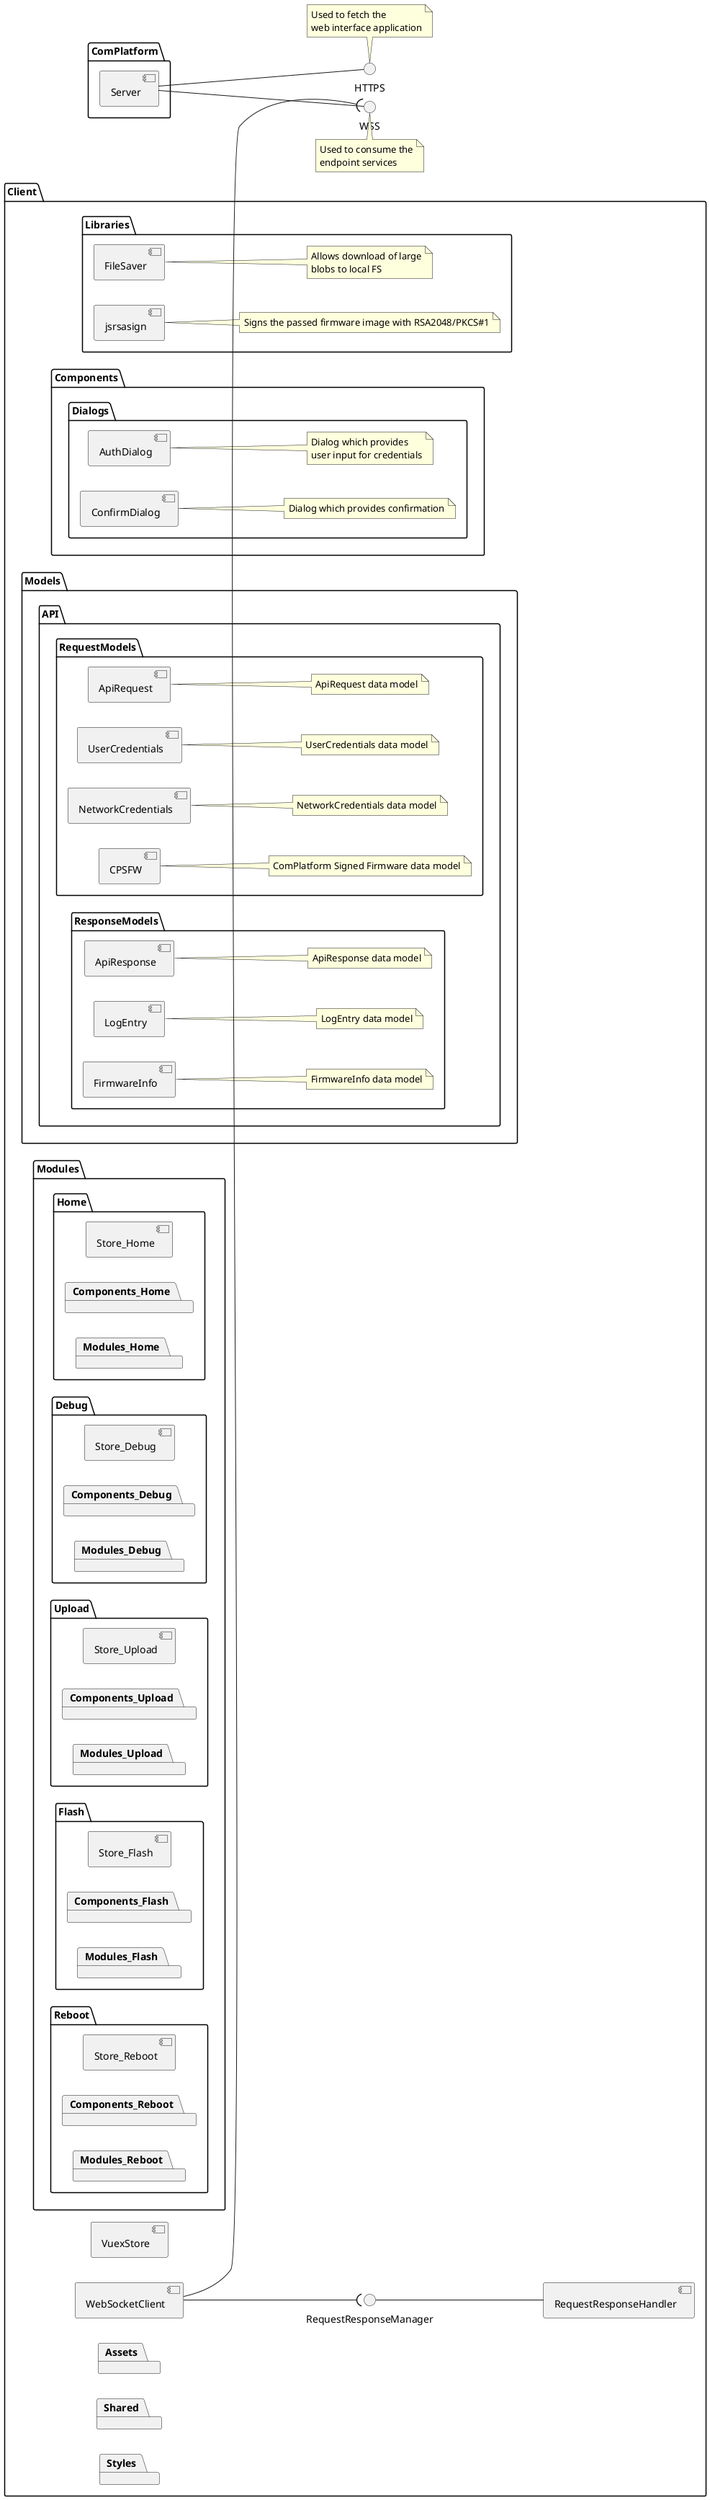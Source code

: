 @startuml
interface "HTTPS" as https
interface "WSS" as wss

note left of https : Used to fetch the\nweb interface application
note right of wss : Used to consume the\nendpoint services

left to right direction

package Client {
    interface "RequestResponseManager" as requestresponsemanager

    component "VuexStore" as store
    component "RequestResponseHandler" as requestresponsehandler
    component "WebSocketClient" as websocketclient

    requestresponsehandler -up- requestresponsemanager

    websocketclient -down-(wss
    websocketclient -down-(requestresponsemanager

    package Assets {
    }

    package Libraries {
        component "FileSaver" as filesaver
        component "jsrsasign" as rsasign

        note right of filesaver : Allows download of large\nblobs to local FS
        note right of rsasign : Signs the passed firmware image with RSA2048/PKCS#1
    }

    package Components {
        package Dialogs {
            component "AuthDialog" as authdialog
            component "ConfirmDialog" as confirmdialog

            note right of authdialog : Dialog which provides\nuser input for credentials
            note right of confirmdialog : Dialog which provides confirmation
        }
    }

    package Models {
        package API {
            package "RequestModels" as requestmodels {
                component "ApiRequest" as request
                component "UserCredentials" as usercredentials
                component "NetworkCredentials" as networkcredentials
                component "CPSFW" as cpsfw

                note right of request : ApiRequest data model
                note right of usercredentials : UserCredentials data model
                note right of networkcredentials : NetworkCredentials data model
                note right of cpsfw : ComPlatform Signed Firmware data model
            }

            package "ResponseModels" as responsemodels {
                component "ApiResponse" as response
                component "LogEntry" as debuglog
                component "FirmwareInfo" as firmwareinfo

                note right of response : ApiResponse data model
                note right of debuglog : LogEntry data model
                note right of firmwareinfo : FirmwareInfo data model
            }
        }
    }

    package Modules {
        package Home {
            package Components_Home {
            }

            package Modules_Home {
            }

            component Store_Home
        }

        package Debug {
            package Components_Debug {
            }

            package Modules_Debug {
            }

            component Store_Debug
        }

        package Upload {
            package Components_Upload {
            }

            package Modules_Upload {
            }

            component Store_Upload
        }

        package Flash {
            package Components_Flash {
            }

            package Modules_Flash {
            }

            component Store_Flash
        }

        package Reboot {
            package Components_Reboot {
            }

            package Modules_Reboot {
            }

            component Store_Reboot
        }
    }

    package Shared {
    }

    package Styles {
    }
}

package ComPlatform {
    component Server
    Server -- https
    Server -- wss
}
@enduml